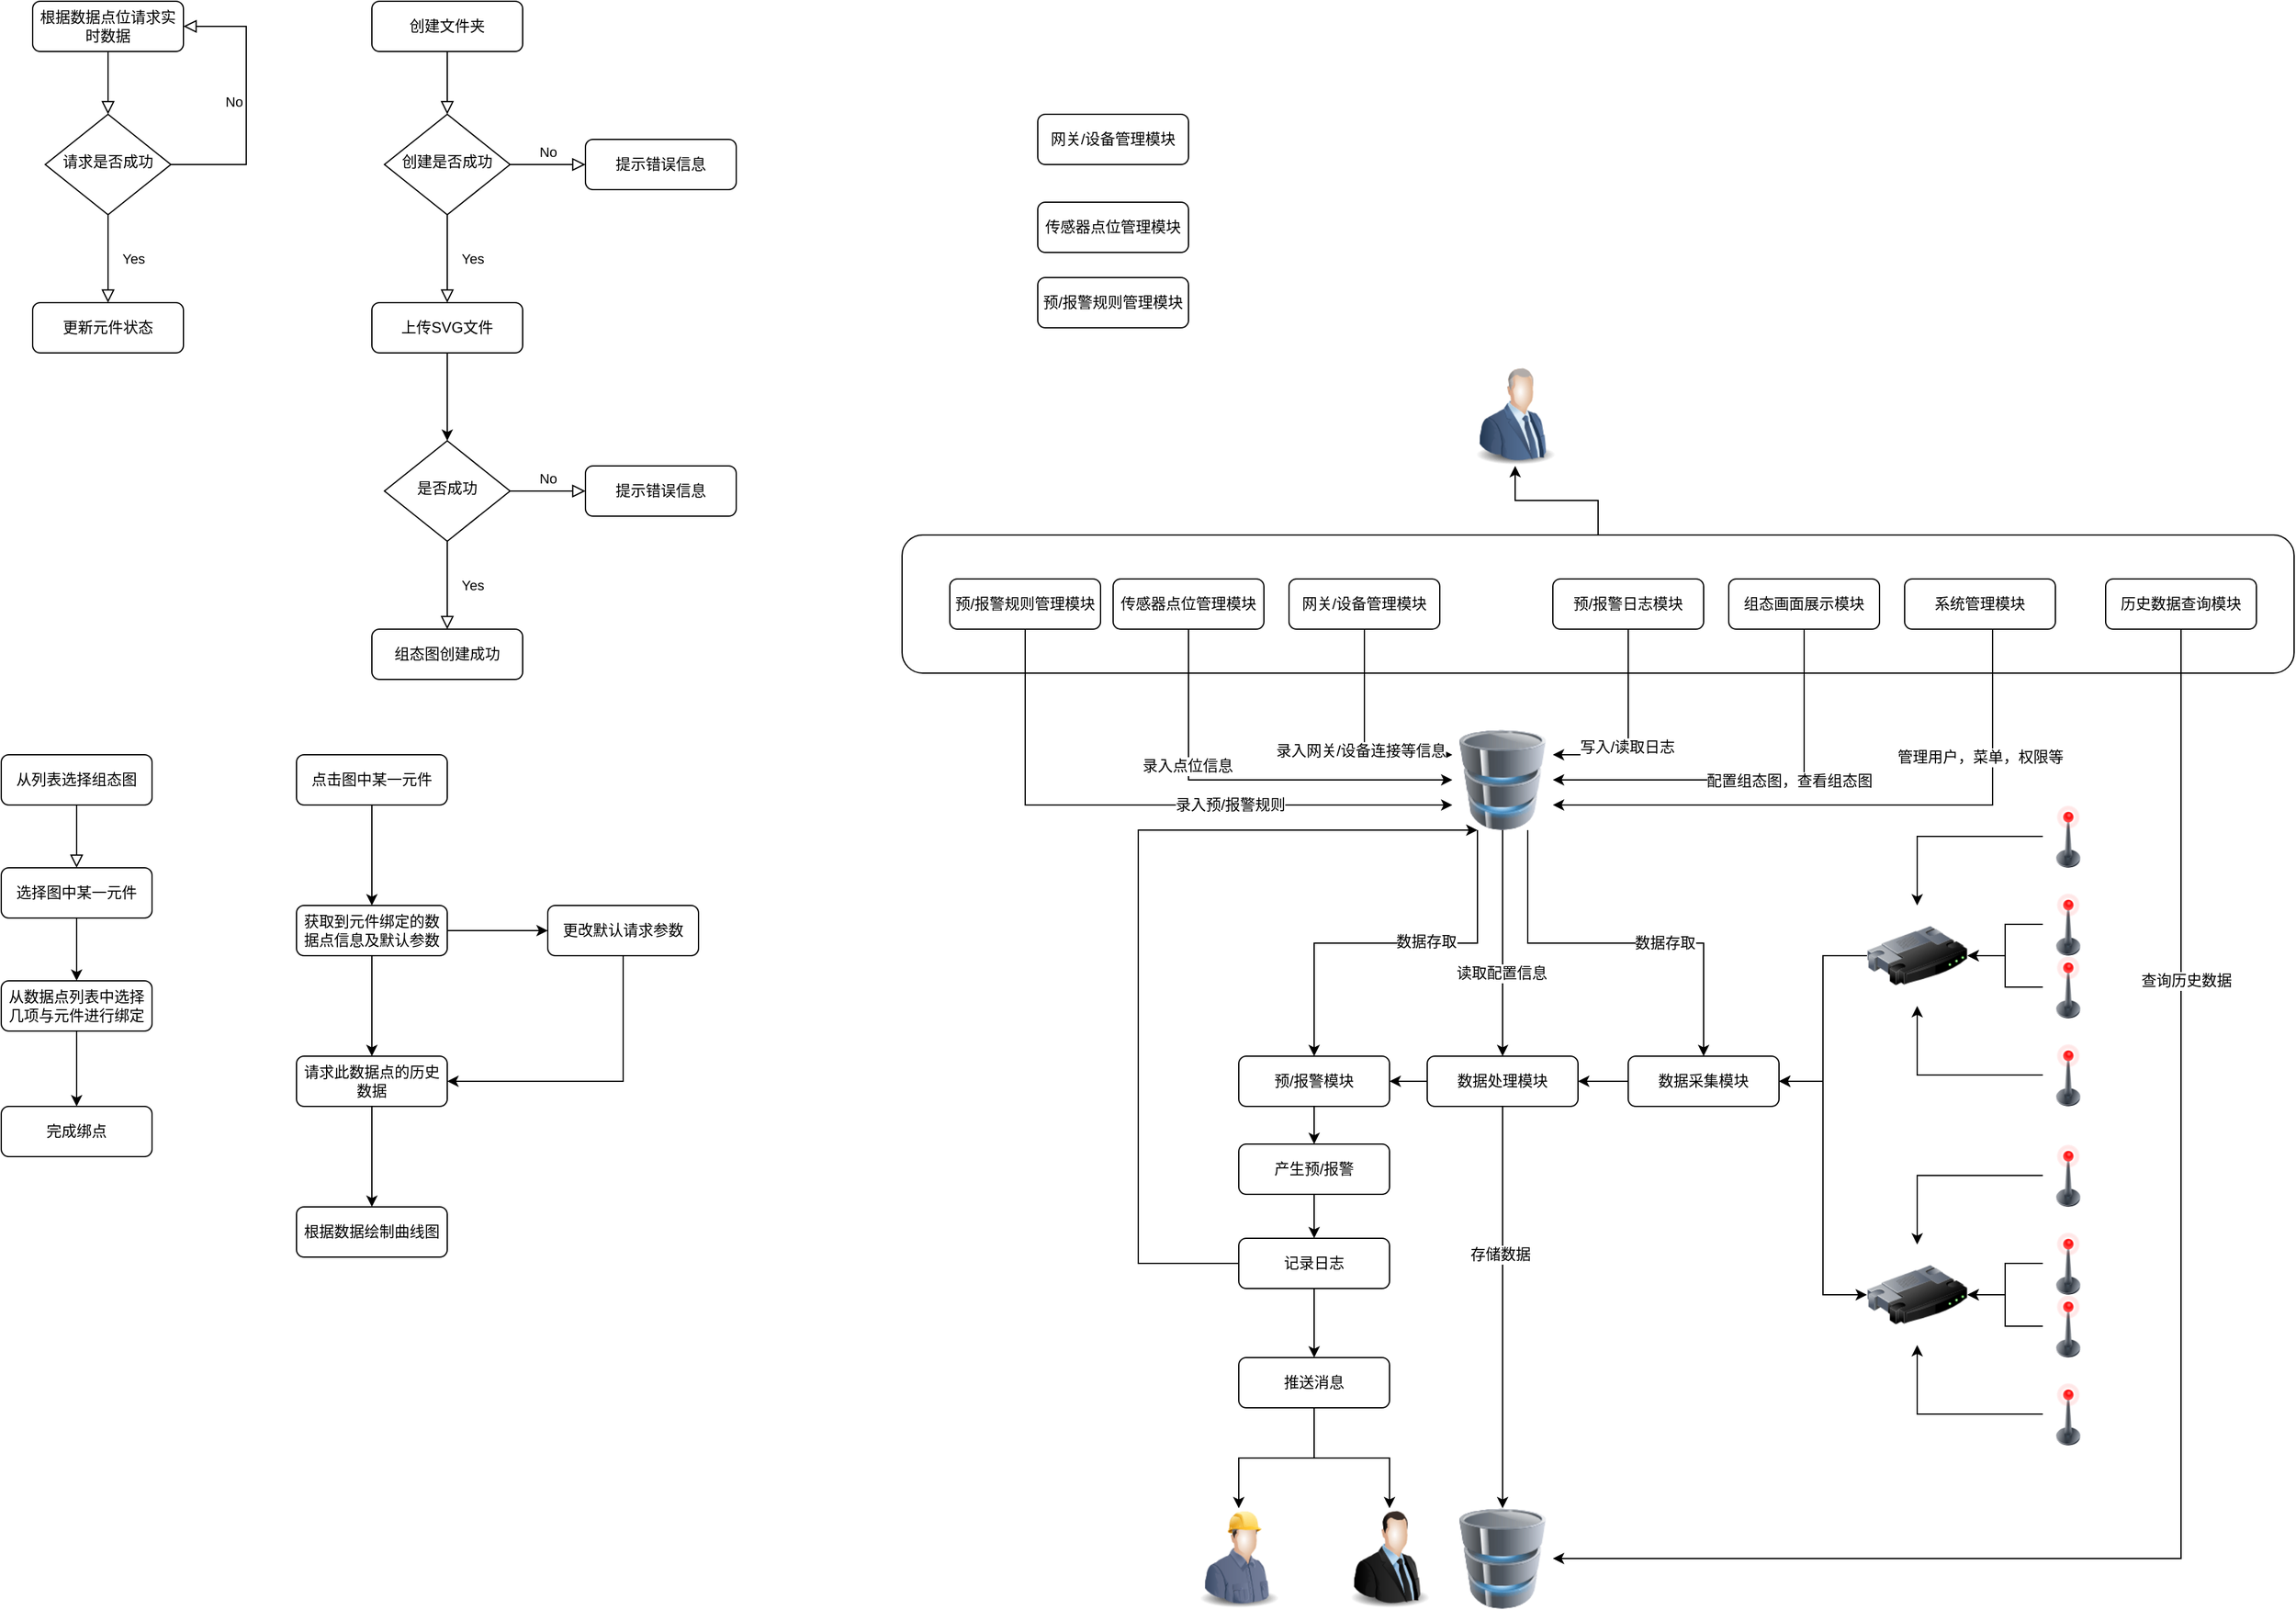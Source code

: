 <mxfile version="12.7.8" type="github">
  <diagram id="C5RBs43oDa-KdzZeNtuy" name="Page-1">
    <mxGraphModel dx="1066" dy="509" grid="1" gridSize="10" guides="1" tooltips="1" connect="1" arrows="1" fold="1" page="1" pageScale="1" pageWidth="1827" pageHeight="2169" math="0" shadow="0">
      <root>
        <mxCell id="WIyWlLk6GJQsqaUBKTNV-0" />
        <mxCell id="WIyWlLk6GJQsqaUBKTNV-1" parent="WIyWlLk6GJQsqaUBKTNV-0" />
        <mxCell id="04m9J_qf78tEOwaYgz3x-59" style="edgeStyle=orthogonalEdgeStyle;rounded=0;orthogonalLoop=1;jettySize=auto;html=1;exitX=0.5;exitY=0;exitDx=0;exitDy=0;entryX=0.5;entryY=1;entryDx=0;entryDy=0;" edge="1" parent="WIyWlLk6GJQsqaUBKTNV-1" source="04m9J_qf78tEOwaYgz3x-57" target="04m9J_qf78tEOwaYgz3x-58">
          <mxGeometry relative="1" as="geometry" />
        </mxCell>
        <mxCell id="04m9J_qf78tEOwaYgz3x-57" value="" style="rounded=1;whiteSpace=wrap;html=1;fontSize=12;glass=0;strokeWidth=1;shadow=0;" vertex="1" parent="WIyWlLk6GJQsqaUBKTNV-1">
          <mxGeometry x="852" y="505" width="1108" height="110" as="geometry" />
        </mxCell>
        <mxCell id="WIyWlLk6GJQsqaUBKTNV-2" value="" style="rounded=0;html=1;jettySize=auto;orthogonalLoop=1;fontSize=11;endArrow=block;endFill=0;endSize=8;strokeWidth=1;shadow=0;labelBackgroundColor=none;edgeStyle=orthogonalEdgeStyle;" parent="WIyWlLk6GJQsqaUBKTNV-1" source="WIyWlLk6GJQsqaUBKTNV-3" target="WIyWlLk6GJQsqaUBKTNV-6" edge="1">
          <mxGeometry relative="1" as="geometry" />
        </mxCell>
        <mxCell id="WIyWlLk6GJQsqaUBKTNV-3" value="根据数据点位请求实时数据" style="rounded=1;whiteSpace=wrap;html=1;fontSize=12;glass=0;strokeWidth=1;shadow=0;" parent="WIyWlLk6GJQsqaUBKTNV-1" vertex="1">
          <mxGeometry x="160" y="80" width="120" height="40" as="geometry" />
        </mxCell>
        <mxCell id="WIyWlLk6GJQsqaUBKTNV-4" value="Yes" style="rounded=0;html=1;jettySize=auto;orthogonalLoop=1;fontSize=11;endArrow=block;endFill=0;endSize=8;strokeWidth=1;shadow=0;labelBackgroundColor=none;edgeStyle=orthogonalEdgeStyle;entryX=0.5;entryY=0;entryDx=0;entryDy=0;" parent="WIyWlLk6GJQsqaUBKTNV-1" source="WIyWlLk6GJQsqaUBKTNV-6" target="WIyWlLk6GJQsqaUBKTNV-12" edge="1">
          <mxGeometry y="20" relative="1" as="geometry">
            <mxPoint as="offset" />
          </mxGeometry>
        </mxCell>
        <mxCell id="WIyWlLk6GJQsqaUBKTNV-5" value="No" style="edgeStyle=orthogonalEdgeStyle;rounded=0;html=1;jettySize=auto;orthogonalLoop=1;fontSize=11;endArrow=block;endFill=0;endSize=8;strokeWidth=1;shadow=0;labelBackgroundColor=none;entryX=1;entryY=0.5;entryDx=0;entryDy=0;exitX=1;exitY=0.5;exitDx=0;exitDy=0;" parent="WIyWlLk6GJQsqaUBKTNV-1" source="WIyWlLk6GJQsqaUBKTNV-6" target="WIyWlLk6GJQsqaUBKTNV-3" edge="1">
          <mxGeometry y="10" relative="1" as="geometry">
            <mxPoint as="offset" />
            <Array as="points">
              <mxPoint x="330" y="210" />
              <mxPoint x="330" y="100" />
            </Array>
          </mxGeometry>
        </mxCell>
        <mxCell id="WIyWlLk6GJQsqaUBKTNV-6" value="请求是否成功" style="rhombus;whiteSpace=wrap;html=1;shadow=0;fontFamily=Helvetica;fontSize=12;align=center;strokeWidth=1;spacing=6;spacingTop=-4;" parent="WIyWlLk6GJQsqaUBKTNV-1" vertex="1">
          <mxGeometry x="170" y="170" width="100" height="80" as="geometry" />
        </mxCell>
        <mxCell id="WIyWlLk6GJQsqaUBKTNV-12" value="更新元件状态" style="rounded=1;whiteSpace=wrap;html=1;fontSize=12;glass=0;strokeWidth=1;shadow=0;" parent="WIyWlLk6GJQsqaUBKTNV-1" vertex="1">
          <mxGeometry x="160" y="320" width="120" height="40" as="geometry" />
        </mxCell>
        <mxCell id="wdigM2pX4t3X0W38fQIm-0" value="" style="rounded=0;html=1;jettySize=auto;orthogonalLoop=1;fontSize=11;endArrow=block;endFill=0;endSize=8;strokeWidth=1;shadow=0;labelBackgroundColor=none;edgeStyle=orthogonalEdgeStyle;" parent="WIyWlLk6GJQsqaUBKTNV-1" source="wdigM2pX4t3X0W38fQIm-1" target="wdigM2pX4t3X0W38fQIm-4" edge="1">
          <mxGeometry relative="1" as="geometry" />
        </mxCell>
        <mxCell id="wdigM2pX4t3X0W38fQIm-1" value="创建文件夹" style="rounded=1;whiteSpace=wrap;html=1;fontSize=12;glass=0;strokeWidth=1;shadow=0;" parent="WIyWlLk6GJQsqaUBKTNV-1" vertex="1">
          <mxGeometry x="430" y="80" width="120" height="40" as="geometry" />
        </mxCell>
        <mxCell id="wdigM2pX4t3X0W38fQIm-2" value="Yes" style="rounded=0;html=1;jettySize=auto;orthogonalLoop=1;fontSize=11;endArrow=block;endFill=0;endSize=8;strokeWidth=1;shadow=0;labelBackgroundColor=none;edgeStyle=orthogonalEdgeStyle;entryX=0.5;entryY=0;entryDx=0;entryDy=0;" parent="WIyWlLk6GJQsqaUBKTNV-1" source="wdigM2pX4t3X0W38fQIm-4" target="wdigM2pX4t3X0W38fQIm-5" edge="1">
          <mxGeometry y="20" relative="1" as="geometry">
            <mxPoint as="offset" />
          </mxGeometry>
        </mxCell>
        <mxCell id="wdigM2pX4t3X0W38fQIm-3" value="No" style="edgeStyle=orthogonalEdgeStyle;rounded=0;html=1;jettySize=auto;orthogonalLoop=1;fontSize=11;endArrow=block;endFill=0;endSize=8;strokeWidth=1;shadow=0;labelBackgroundColor=none;exitX=1;exitY=0.5;exitDx=0;exitDy=0;entryX=0;entryY=0.5;entryDx=0;entryDy=0;" parent="WIyWlLk6GJQsqaUBKTNV-1" source="wdigM2pX4t3X0W38fQIm-4" target="wdigM2pX4t3X0W38fQIm-6" edge="1">
          <mxGeometry y="10" relative="1" as="geometry">
            <mxPoint as="offset" />
            <Array as="points" />
            <mxPoint x="640" y="210" as="targetPoint" />
          </mxGeometry>
        </mxCell>
        <mxCell id="wdigM2pX4t3X0W38fQIm-4" value="创建是否成功" style="rhombus;whiteSpace=wrap;html=1;shadow=0;fontFamily=Helvetica;fontSize=12;align=center;strokeWidth=1;spacing=6;spacingTop=-4;" parent="WIyWlLk6GJQsqaUBKTNV-1" vertex="1">
          <mxGeometry x="440" y="170" width="100" height="80" as="geometry" />
        </mxCell>
        <mxCell id="wdigM2pX4t3X0W38fQIm-15" style="edgeStyle=orthogonalEdgeStyle;rounded=0;orthogonalLoop=1;jettySize=auto;html=1;exitX=0.5;exitY=1;exitDx=0;exitDy=0;entryX=0.5;entryY=0;entryDx=0;entryDy=0;" parent="WIyWlLk6GJQsqaUBKTNV-1" source="wdigM2pX4t3X0W38fQIm-5" target="wdigM2pX4t3X0W38fQIm-12" edge="1">
          <mxGeometry relative="1" as="geometry" />
        </mxCell>
        <mxCell id="wdigM2pX4t3X0W38fQIm-5" value="上传SVG文件" style="rounded=1;whiteSpace=wrap;html=1;fontSize=12;glass=0;strokeWidth=1;shadow=0;" parent="WIyWlLk6GJQsqaUBKTNV-1" vertex="1">
          <mxGeometry x="430" y="320" width="120" height="40" as="geometry" />
        </mxCell>
        <mxCell id="wdigM2pX4t3X0W38fQIm-6" value="提示错误信息" style="rounded=1;whiteSpace=wrap;html=1;fontSize=12;glass=0;strokeWidth=1;shadow=0;" parent="WIyWlLk6GJQsqaUBKTNV-1" vertex="1">
          <mxGeometry x="600" y="190" width="120" height="40" as="geometry" />
        </mxCell>
        <mxCell id="wdigM2pX4t3X0W38fQIm-10" value="Yes" style="rounded=0;html=1;jettySize=auto;orthogonalLoop=1;fontSize=11;endArrow=block;endFill=0;endSize=8;strokeWidth=1;shadow=0;labelBackgroundColor=none;edgeStyle=orthogonalEdgeStyle;entryX=0.5;entryY=0;entryDx=0;entryDy=0;" parent="WIyWlLk6GJQsqaUBKTNV-1" source="wdigM2pX4t3X0W38fQIm-12" target="wdigM2pX4t3X0W38fQIm-13" edge="1">
          <mxGeometry y="20" relative="1" as="geometry">
            <mxPoint as="offset" />
          </mxGeometry>
        </mxCell>
        <mxCell id="wdigM2pX4t3X0W38fQIm-11" value="No" style="edgeStyle=orthogonalEdgeStyle;rounded=0;html=1;jettySize=auto;orthogonalLoop=1;fontSize=11;endArrow=block;endFill=0;endSize=8;strokeWidth=1;shadow=0;labelBackgroundColor=none;exitX=1;exitY=0.5;exitDx=0;exitDy=0;entryX=0;entryY=0.5;entryDx=0;entryDy=0;" parent="WIyWlLk6GJQsqaUBKTNV-1" source="wdigM2pX4t3X0W38fQIm-12" target="wdigM2pX4t3X0W38fQIm-14" edge="1">
          <mxGeometry y="10" relative="1" as="geometry">
            <mxPoint as="offset" />
            <Array as="points" />
            <mxPoint x="640" y="470" as="targetPoint" />
          </mxGeometry>
        </mxCell>
        <mxCell id="wdigM2pX4t3X0W38fQIm-12" value="是否成功" style="rhombus;whiteSpace=wrap;html=1;shadow=0;fontFamily=Helvetica;fontSize=12;align=center;strokeWidth=1;spacing=6;spacingTop=-4;" parent="WIyWlLk6GJQsqaUBKTNV-1" vertex="1">
          <mxGeometry x="440" y="430" width="100" height="80" as="geometry" />
        </mxCell>
        <mxCell id="wdigM2pX4t3X0W38fQIm-13" value="组态图创建成功" style="rounded=1;whiteSpace=wrap;html=1;fontSize=12;glass=0;strokeWidth=1;shadow=0;" parent="WIyWlLk6GJQsqaUBKTNV-1" vertex="1">
          <mxGeometry x="430" y="580" width="120" height="40" as="geometry" />
        </mxCell>
        <mxCell id="wdigM2pX4t3X0W38fQIm-14" value="提示错误信息" style="rounded=1;whiteSpace=wrap;html=1;fontSize=12;glass=0;strokeWidth=1;shadow=0;" parent="WIyWlLk6GJQsqaUBKTNV-1" vertex="1">
          <mxGeometry x="600" y="450" width="120" height="40" as="geometry" />
        </mxCell>
        <mxCell id="wdigM2pX4t3X0W38fQIm-16" value="" style="rounded=0;html=1;jettySize=auto;orthogonalLoop=1;fontSize=11;endArrow=block;endFill=0;endSize=8;strokeWidth=1;shadow=0;labelBackgroundColor=none;edgeStyle=orthogonalEdgeStyle;entryX=0.5;entryY=0;entryDx=0;entryDy=0;" parent="WIyWlLk6GJQsqaUBKTNV-1" source="wdigM2pX4t3X0W38fQIm-17" target="wdigM2pX4t3X0W38fQIm-22" edge="1">
          <mxGeometry relative="1" as="geometry">
            <mxPoint x="195" y="770" as="targetPoint" />
          </mxGeometry>
        </mxCell>
        <mxCell id="wdigM2pX4t3X0W38fQIm-17" value="从列表选择组态图" style="rounded=1;whiteSpace=wrap;html=1;fontSize=12;glass=0;strokeWidth=1;shadow=0;" parent="WIyWlLk6GJQsqaUBKTNV-1" vertex="1">
          <mxGeometry x="135" y="680" width="120" height="40" as="geometry" />
        </mxCell>
        <mxCell id="wdigM2pX4t3X0W38fQIm-21" style="edgeStyle=orthogonalEdgeStyle;rounded=0;orthogonalLoop=1;jettySize=auto;html=1;exitX=0.5;exitY=1;exitDx=0;exitDy=0;entryX=0.5;entryY=0;entryDx=0;entryDy=0;" parent="WIyWlLk6GJQsqaUBKTNV-1" source="wdigM2pX4t3X0W38fQIm-22" target="wdigM2pX4t3X0W38fQIm-28" edge="1">
          <mxGeometry relative="1" as="geometry" />
        </mxCell>
        <mxCell id="wdigM2pX4t3X0W38fQIm-22" value="选择图中某一元件" style="rounded=1;whiteSpace=wrap;html=1;fontSize=12;glass=0;strokeWidth=1;shadow=0;" parent="WIyWlLk6GJQsqaUBKTNV-1" vertex="1">
          <mxGeometry x="135" y="770" width="120" height="40" as="geometry" />
        </mxCell>
        <mxCell id="wdigM2pX4t3X0W38fQIm-27" value="完成绑点" style="rounded=1;whiteSpace=wrap;html=1;fontSize=12;glass=0;strokeWidth=1;shadow=0;" parent="WIyWlLk6GJQsqaUBKTNV-1" vertex="1">
          <mxGeometry x="135" y="960" width="120" height="40" as="geometry" />
        </mxCell>
        <mxCell id="wdigM2pX4t3X0W38fQIm-29" style="edgeStyle=orthogonalEdgeStyle;rounded=0;orthogonalLoop=1;jettySize=auto;html=1;entryX=0.5;entryY=0;entryDx=0;entryDy=0;" parent="WIyWlLk6GJQsqaUBKTNV-1" source="wdigM2pX4t3X0W38fQIm-28" target="wdigM2pX4t3X0W38fQIm-27" edge="1">
          <mxGeometry relative="1" as="geometry" />
        </mxCell>
        <mxCell id="wdigM2pX4t3X0W38fQIm-28" value="从数据点列表中选择几项与元件进行绑定" style="rounded=1;whiteSpace=wrap;html=1;fontSize=12;glass=0;strokeWidth=1;shadow=0;" parent="WIyWlLk6GJQsqaUBKTNV-1" vertex="1">
          <mxGeometry x="135" y="860" width="120" height="40" as="geometry" />
        </mxCell>
        <mxCell id="wdigM2pX4t3X0W38fQIm-32" value="" style="edgeStyle=orthogonalEdgeStyle;rounded=0;orthogonalLoop=1;jettySize=auto;html=1;" parent="WIyWlLk6GJQsqaUBKTNV-1" source="wdigM2pX4t3X0W38fQIm-30" target="wdigM2pX4t3X0W38fQIm-31" edge="1">
          <mxGeometry relative="1" as="geometry" />
        </mxCell>
        <mxCell id="wdigM2pX4t3X0W38fQIm-30" value="点击图中某一元件" style="rounded=1;whiteSpace=wrap;html=1;fontSize=12;glass=0;strokeWidth=1;shadow=0;" parent="WIyWlLk6GJQsqaUBKTNV-1" vertex="1">
          <mxGeometry x="370" y="680" width="120" height="40" as="geometry" />
        </mxCell>
        <mxCell id="wdigM2pX4t3X0W38fQIm-34" value="" style="edgeStyle=orthogonalEdgeStyle;rounded=0;orthogonalLoop=1;jettySize=auto;html=1;" parent="WIyWlLk6GJQsqaUBKTNV-1" source="wdigM2pX4t3X0W38fQIm-31" target="wdigM2pX4t3X0W38fQIm-33" edge="1">
          <mxGeometry relative="1" as="geometry" />
        </mxCell>
        <mxCell id="wdigM2pX4t3X0W38fQIm-38" value="" style="edgeStyle=orthogonalEdgeStyle;rounded=0;orthogonalLoop=1;jettySize=auto;html=1;" parent="WIyWlLk6GJQsqaUBKTNV-1" source="wdigM2pX4t3X0W38fQIm-31" target="wdigM2pX4t3X0W38fQIm-37" edge="1">
          <mxGeometry relative="1" as="geometry" />
        </mxCell>
        <mxCell id="wdigM2pX4t3X0W38fQIm-31" value="获取到元件绑定的数据点信息及默认参数" style="rounded=1;whiteSpace=wrap;html=1;fontSize=12;glass=0;strokeWidth=1;shadow=0;" parent="WIyWlLk6GJQsqaUBKTNV-1" vertex="1">
          <mxGeometry x="370" y="800" width="120" height="40" as="geometry" />
        </mxCell>
        <mxCell id="wdigM2pX4t3X0W38fQIm-39" style="edgeStyle=orthogonalEdgeStyle;rounded=0;orthogonalLoop=1;jettySize=auto;html=1;exitX=0.5;exitY=1;exitDx=0;exitDy=0;entryX=1;entryY=0.5;entryDx=0;entryDy=0;" parent="WIyWlLk6GJQsqaUBKTNV-1" source="wdigM2pX4t3X0W38fQIm-37" target="wdigM2pX4t3X0W38fQIm-33" edge="1">
          <mxGeometry relative="1" as="geometry" />
        </mxCell>
        <mxCell id="wdigM2pX4t3X0W38fQIm-37" value="更改默认请求参数" style="rounded=1;whiteSpace=wrap;html=1;fontSize=12;glass=0;strokeWidth=1;shadow=0;" parent="WIyWlLk6GJQsqaUBKTNV-1" vertex="1">
          <mxGeometry x="570" y="800" width="120" height="40" as="geometry" />
        </mxCell>
        <mxCell id="wdigM2pX4t3X0W38fQIm-36" value="" style="edgeStyle=orthogonalEdgeStyle;rounded=0;orthogonalLoop=1;jettySize=auto;html=1;" parent="WIyWlLk6GJQsqaUBKTNV-1" source="wdigM2pX4t3X0W38fQIm-33" target="wdigM2pX4t3X0W38fQIm-35" edge="1">
          <mxGeometry relative="1" as="geometry" />
        </mxCell>
        <mxCell id="wdigM2pX4t3X0W38fQIm-33" value="请求此数据点的历史数据" style="rounded=1;whiteSpace=wrap;html=1;fontSize=12;glass=0;strokeWidth=1;shadow=0;" parent="WIyWlLk6GJQsqaUBKTNV-1" vertex="1">
          <mxGeometry x="370" y="920" width="120" height="40" as="geometry" />
        </mxCell>
        <mxCell id="wdigM2pX4t3X0W38fQIm-35" value="根据数据绘制曲线图" style="rounded=1;whiteSpace=wrap;html=1;fontSize=12;glass=0;strokeWidth=1;shadow=0;" parent="WIyWlLk6GJQsqaUBKTNV-1" vertex="1">
          <mxGeometry x="370" y="1040" width="120" height="40" as="geometry" />
        </mxCell>
        <mxCell id="04m9J_qf78tEOwaYgz3x-0" value="网关/设备管理模块" style="rounded=1;whiteSpace=wrap;html=1;fontSize=12;glass=0;strokeWidth=1;shadow=0;" vertex="1" parent="WIyWlLk6GJQsqaUBKTNV-1">
          <mxGeometry x="960" y="170" width="120" height="40" as="geometry" />
        </mxCell>
        <mxCell id="04m9J_qf78tEOwaYgz3x-1" value="传感器点位管理模块" style="rounded=1;whiteSpace=wrap;html=1;fontSize=12;glass=0;strokeWidth=1;shadow=0;" vertex="1" parent="WIyWlLk6GJQsqaUBKTNV-1">
          <mxGeometry x="960" y="240" width="120" height="40" as="geometry" />
        </mxCell>
        <mxCell id="04m9J_qf78tEOwaYgz3x-2" value="预/报警规则管理模块" style="rounded=1;whiteSpace=wrap;html=1;fontSize=12;glass=0;strokeWidth=1;shadow=0;" vertex="1" parent="WIyWlLk6GJQsqaUBKTNV-1">
          <mxGeometry x="960" y="300" width="120" height="40" as="geometry" />
        </mxCell>
        <mxCell id="04m9J_qf78tEOwaYgz3x-44" style="edgeStyle=orthogonalEdgeStyle;rounded=0;orthogonalLoop=1;jettySize=auto;html=1;entryX=1;entryY=0.25;entryDx=0;entryDy=0;exitX=0.5;exitY=1;exitDx=0;exitDy=0;" edge="1" parent="WIyWlLk6GJQsqaUBKTNV-1" source="04m9J_qf78tEOwaYgz3x-3" target="04m9J_qf78tEOwaYgz3x-33">
          <mxGeometry relative="1" as="geometry">
            <Array as="points">
              <mxPoint x="1430" y="680" />
            </Array>
          </mxGeometry>
        </mxCell>
        <mxCell id="04m9J_qf78tEOwaYgz3x-45" value="写入/读取日志" style="text;html=1;align=center;verticalAlign=middle;resizable=0;points=[];labelBackgroundColor=#ffffff;" vertex="1" connectable="0" parent="04m9J_qf78tEOwaYgz3x-44">
          <mxGeometry x="0.17" y="-1" relative="1" as="geometry">
            <mxPoint as="offset" />
          </mxGeometry>
        </mxCell>
        <mxCell id="04m9J_qf78tEOwaYgz3x-3" value="预/报警日志模块" style="rounded=1;whiteSpace=wrap;html=1;fontSize=12;glass=0;strokeWidth=1;shadow=0;" vertex="1" parent="WIyWlLk6GJQsqaUBKTNV-1">
          <mxGeometry x="1370" y="540" width="120" height="40" as="geometry" />
        </mxCell>
        <mxCell id="04m9J_qf78tEOwaYgz3x-46" style="edgeStyle=orthogonalEdgeStyle;rounded=0;orthogonalLoop=1;jettySize=auto;html=1;entryX=1;entryY=0.5;entryDx=0;entryDy=0;exitX=0.5;exitY=1;exitDx=0;exitDy=0;" edge="1" parent="WIyWlLk6GJQsqaUBKTNV-1" source="04m9J_qf78tEOwaYgz3x-4" target="04m9J_qf78tEOwaYgz3x-33">
          <mxGeometry relative="1" as="geometry">
            <Array as="points">
              <mxPoint x="1570" y="700" />
            </Array>
          </mxGeometry>
        </mxCell>
        <mxCell id="04m9J_qf78tEOwaYgz3x-47" value="配置组态图，查看组态图" style="text;html=1;align=center;verticalAlign=middle;resizable=0;points=[];labelBackgroundColor=#ffffff;" vertex="1" connectable="0" parent="04m9J_qf78tEOwaYgz3x-46">
          <mxGeometry x="-0.171" y="1" relative="1" as="geometry">
            <mxPoint as="offset" />
          </mxGeometry>
        </mxCell>
        <mxCell id="04m9J_qf78tEOwaYgz3x-4" value="组态画面展示模块" style="rounded=1;whiteSpace=wrap;html=1;fontSize=12;glass=0;strokeWidth=1;shadow=0;" vertex="1" parent="WIyWlLk6GJQsqaUBKTNV-1">
          <mxGeometry x="1510" y="540" width="120" height="40" as="geometry" />
        </mxCell>
        <mxCell id="04m9J_qf78tEOwaYgz3x-48" style="edgeStyle=orthogonalEdgeStyle;rounded=0;orthogonalLoop=1;jettySize=auto;html=1;exitX=0;exitY=0.5;exitDx=0;exitDy=0;entryX=1;entryY=0.75;entryDx=0;entryDy=0;" edge="1" parent="WIyWlLk6GJQsqaUBKTNV-1" source="04m9J_qf78tEOwaYgz3x-5" target="04m9J_qf78tEOwaYgz3x-33">
          <mxGeometry relative="1" as="geometry">
            <Array as="points">
              <mxPoint x="1720" y="560" />
              <mxPoint x="1720" y="720" />
            </Array>
          </mxGeometry>
        </mxCell>
        <mxCell id="04m9J_qf78tEOwaYgz3x-49" value="管理用户，菜单，权限等" style="text;html=1;align=center;verticalAlign=middle;resizable=0;points=[];labelBackgroundColor=#ffffff;" vertex="1" connectable="0" parent="04m9J_qf78tEOwaYgz3x-48">
          <mxGeometry x="-0.32" y="-5" relative="1" as="geometry">
            <mxPoint x="-5" y="-5" as="offset" />
          </mxGeometry>
        </mxCell>
        <mxCell id="04m9J_qf78tEOwaYgz3x-5" value="系统管理模块" style="rounded=1;whiteSpace=wrap;html=1;fontSize=12;glass=0;strokeWidth=1;shadow=0;" vertex="1" parent="WIyWlLk6GJQsqaUBKTNV-1">
          <mxGeometry x="1650" y="540" width="120" height="40" as="geometry" />
        </mxCell>
        <mxCell id="04m9J_qf78tEOwaYgz3x-50" style="edgeStyle=orthogonalEdgeStyle;rounded=0;orthogonalLoop=1;jettySize=auto;html=1;exitX=0;exitY=0.5;exitDx=0;exitDy=0;entryX=1;entryY=0.5;entryDx=0;entryDy=0;" edge="1" parent="WIyWlLk6GJQsqaUBKTNV-1" source="04m9J_qf78tEOwaYgz3x-6" target="04m9J_qf78tEOwaYgz3x-18">
          <mxGeometry relative="1" as="geometry" />
        </mxCell>
        <mxCell id="04m9J_qf78tEOwaYgz3x-6" value="" style="image;html=1;labelBackgroundColor=#ffffff;image=img/lib/clip_art/networking/Router_128x128.png" vertex="1" parent="WIyWlLk6GJQsqaUBKTNV-1">
          <mxGeometry x="1620" y="800" width="80" height="80" as="geometry" />
        </mxCell>
        <mxCell id="04m9J_qf78tEOwaYgz3x-12" style="edgeStyle=orthogonalEdgeStyle;rounded=0;orthogonalLoop=1;jettySize=auto;html=1;exitX=0;exitY=0.5;exitDx=0;exitDy=0;entryX=0.5;entryY=0;entryDx=0;entryDy=0;" edge="1" parent="WIyWlLk6GJQsqaUBKTNV-1" source="04m9J_qf78tEOwaYgz3x-7" target="04m9J_qf78tEOwaYgz3x-6">
          <mxGeometry relative="1" as="geometry" />
        </mxCell>
        <mxCell id="04m9J_qf78tEOwaYgz3x-7" value="" style="image;html=1;labelBackgroundColor=#ffffff;image=img/lib/clip_art/telecommunication/Signal_tower_off_128x128.png" vertex="1" parent="WIyWlLk6GJQsqaUBKTNV-1">
          <mxGeometry x="1760" y="720" width="40" height="50" as="geometry" />
        </mxCell>
        <mxCell id="04m9J_qf78tEOwaYgz3x-13" style="edgeStyle=orthogonalEdgeStyle;rounded=0;orthogonalLoop=1;jettySize=auto;html=1;exitX=0;exitY=0.5;exitDx=0;exitDy=0;entryX=1;entryY=0.5;entryDx=0;entryDy=0;" edge="1" parent="WIyWlLk6GJQsqaUBKTNV-1" source="04m9J_qf78tEOwaYgz3x-8" target="04m9J_qf78tEOwaYgz3x-6">
          <mxGeometry relative="1" as="geometry" />
        </mxCell>
        <mxCell id="04m9J_qf78tEOwaYgz3x-8" value="" style="image;html=1;labelBackgroundColor=#ffffff;image=img/lib/clip_art/telecommunication/Signal_tower_off_128x128.png" vertex="1" parent="WIyWlLk6GJQsqaUBKTNV-1">
          <mxGeometry x="1760" y="790" width="40" height="50" as="geometry" />
        </mxCell>
        <mxCell id="04m9J_qf78tEOwaYgz3x-14" style="edgeStyle=orthogonalEdgeStyle;rounded=0;orthogonalLoop=1;jettySize=auto;html=1;exitX=0;exitY=0.5;exitDx=0;exitDy=0;" edge="1" parent="WIyWlLk6GJQsqaUBKTNV-1" source="04m9J_qf78tEOwaYgz3x-9" target="04m9J_qf78tEOwaYgz3x-6">
          <mxGeometry relative="1" as="geometry" />
        </mxCell>
        <mxCell id="04m9J_qf78tEOwaYgz3x-9" value="" style="image;html=1;labelBackgroundColor=#ffffff;image=img/lib/clip_art/telecommunication/Signal_tower_off_128x128.png" vertex="1" parent="WIyWlLk6GJQsqaUBKTNV-1">
          <mxGeometry x="1760" y="840" width="40" height="50" as="geometry" />
        </mxCell>
        <mxCell id="04m9J_qf78tEOwaYgz3x-15" style="edgeStyle=orthogonalEdgeStyle;rounded=0;orthogonalLoop=1;jettySize=auto;html=1;exitX=0;exitY=0.5;exitDx=0;exitDy=0;entryX=0.5;entryY=1;entryDx=0;entryDy=0;" edge="1" parent="WIyWlLk6GJQsqaUBKTNV-1" source="04m9J_qf78tEOwaYgz3x-10" target="04m9J_qf78tEOwaYgz3x-6">
          <mxGeometry relative="1" as="geometry" />
        </mxCell>
        <mxCell id="04m9J_qf78tEOwaYgz3x-10" value="" style="image;html=1;labelBackgroundColor=#ffffff;image=img/lib/clip_art/telecommunication/Signal_tower_off_128x128.png" vertex="1" parent="WIyWlLk6GJQsqaUBKTNV-1">
          <mxGeometry x="1760" y="910" width="40" height="50" as="geometry" />
        </mxCell>
        <mxCell id="04m9J_qf78tEOwaYgz3x-51" style="edgeStyle=orthogonalEdgeStyle;rounded=0;orthogonalLoop=1;jettySize=auto;html=1;exitX=0;exitY=0.5;exitDx=0;exitDy=0;entryX=1;entryY=0.5;entryDx=0;entryDy=0;" edge="1" parent="WIyWlLk6GJQsqaUBKTNV-1" source="04m9J_qf78tEOwaYgz3x-18" target="04m9J_qf78tEOwaYgz3x-19">
          <mxGeometry relative="1" as="geometry" />
        </mxCell>
        <mxCell id="04m9J_qf78tEOwaYgz3x-18" value="数据采集模块" style="rounded=1;whiteSpace=wrap;html=1;fontSize=12;glass=0;strokeWidth=1;shadow=0;" vertex="1" parent="WIyWlLk6GJQsqaUBKTNV-1">
          <mxGeometry x="1430" y="920" width="120" height="40" as="geometry" />
        </mxCell>
        <mxCell id="04m9J_qf78tEOwaYgz3x-52" style="edgeStyle=orthogonalEdgeStyle;rounded=0;orthogonalLoop=1;jettySize=auto;html=1;exitX=0;exitY=0.5;exitDx=0;exitDy=0;" edge="1" parent="WIyWlLk6GJQsqaUBKTNV-1" source="04m9J_qf78tEOwaYgz3x-19" target="04m9J_qf78tEOwaYgz3x-20">
          <mxGeometry relative="1" as="geometry" />
        </mxCell>
        <mxCell id="04m9J_qf78tEOwaYgz3x-54" style="edgeStyle=orthogonalEdgeStyle;rounded=0;orthogonalLoop=1;jettySize=auto;html=1;exitX=0.5;exitY=1;exitDx=0;exitDy=0;entryX=0.5;entryY=0;entryDx=0;entryDy=0;" edge="1" parent="WIyWlLk6GJQsqaUBKTNV-1" source="04m9J_qf78tEOwaYgz3x-20" target="04m9J_qf78tEOwaYgz3x-21">
          <mxGeometry relative="1" as="geometry" />
        </mxCell>
        <mxCell id="04m9J_qf78tEOwaYgz3x-80" style="edgeStyle=orthogonalEdgeStyle;rounded=0;orthogonalLoop=1;jettySize=auto;html=1;exitX=0.5;exitY=1;exitDx=0;exitDy=0;entryX=0.5;entryY=0;entryDx=0;entryDy=0;startArrow=none;startFill=0;" edge="1" parent="WIyWlLk6GJQsqaUBKTNV-1" source="04m9J_qf78tEOwaYgz3x-19" target="04m9J_qf78tEOwaYgz3x-77">
          <mxGeometry relative="1" as="geometry" />
        </mxCell>
        <mxCell id="04m9J_qf78tEOwaYgz3x-81" value="存储数据" style="text;html=1;align=center;verticalAlign=middle;resizable=0;points=[];labelBackgroundColor=#ffffff;" vertex="1" connectable="0" parent="04m9J_qf78tEOwaYgz3x-80">
          <mxGeometry x="-0.262" y="-2" relative="1" as="geometry">
            <mxPoint as="offset" />
          </mxGeometry>
        </mxCell>
        <mxCell id="04m9J_qf78tEOwaYgz3x-19" value="数据处理模块" style="rounded=1;whiteSpace=wrap;html=1;fontSize=12;glass=0;strokeWidth=1;shadow=0;" vertex="1" parent="WIyWlLk6GJQsqaUBKTNV-1">
          <mxGeometry x="1270" y="920" width="120" height="40" as="geometry" />
        </mxCell>
        <mxCell id="04m9J_qf78tEOwaYgz3x-20" value="预/报警模块" style="rounded=1;whiteSpace=wrap;html=1;fontSize=12;glass=0;strokeWidth=1;shadow=0;" vertex="1" parent="WIyWlLk6GJQsqaUBKTNV-1">
          <mxGeometry x="1120" y="920" width="120" height="40" as="geometry" />
        </mxCell>
        <mxCell id="04m9J_qf78tEOwaYgz3x-23" value="" style="edgeStyle=orthogonalEdgeStyle;rounded=0;orthogonalLoop=1;jettySize=auto;html=1;" edge="1" parent="WIyWlLk6GJQsqaUBKTNV-1" source="04m9J_qf78tEOwaYgz3x-21" target="04m9J_qf78tEOwaYgz3x-22">
          <mxGeometry relative="1" as="geometry" />
        </mxCell>
        <mxCell id="04m9J_qf78tEOwaYgz3x-21" value="产生预/报警" style="rounded=1;whiteSpace=wrap;html=1;fontSize=12;glass=0;strokeWidth=1;shadow=0;" vertex="1" parent="WIyWlLk6GJQsqaUBKTNV-1">
          <mxGeometry x="1120" y="990" width="120" height="40" as="geometry" />
        </mxCell>
        <mxCell id="04m9J_qf78tEOwaYgz3x-25" value="" style="edgeStyle=orthogonalEdgeStyle;rounded=0;orthogonalLoop=1;jettySize=auto;html=1;" edge="1" parent="WIyWlLk6GJQsqaUBKTNV-1" source="04m9J_qf78tEOwaYgz3x-22" target="04m9J_qf78tEOwaYgz3x-24">
          <mxGeometry relative="1" as="geometry" />
        </mxCell>
        <mxCell id="04m9J_qf78tEOwaYgz3x-60" style="edgeStyle=orthogonalEdgeStyle;rounded=0;orthogonalLoop=1;jettySize=auto;html=1;exitX=0;exitY=0.5;exitDx=0;exitDy=0;entryX=0.25;entryY=1;entryDx=0;entryDy=0;" edge="1" parent="WIyWlLk6GJQsqaUBKTNV-1" source="04m9J_qf78tEOwaYgz3x-22" target="04m9J_qf78tEOwaYgz3x-33">
          <mxGeometry relative="1" as="geometry">
            <Array as="points">
              <mxPoint x="1040" y="1085" />
              <mxPoint x="1040" y="740" />
            </Array>
          </mxGeometry>
        </mxCell>
        <mxCell id="04m9J_qf78tEOwaYgz3x-22" value="记录日志" style="rounded=1;whiteSpace=wrap;html=1;fontSize=12;glass=0;strokeWidth=1;shadow=0;" vertex="1" parent="WIyWlLk6GJQsqaUBKTNV-1">
          <mxGeometry x="1120" y="1065" width="120" height="40" as="geometry" />
        </mxCell>
        <mxCell id="04m9J_qf78tEOwaYgz3x-55" style="edgeStyle=orthogonalEdgeStyle;rounded=0;orthogonalLoop=1;jettySize=auto;html=1;" edge="1" parent="WIyWlLk6GJQsqaUBKTNV-1" source="04m9J_qf78tEOwaYgz3x-24" target="04m9J_qf78tEOwaYgz3x-28">
          <mxGeometry relative="1" as="geometry" />
        </mxCell>
        <mxCell id="04m9J_qf78tEOwaYgz3x-56" style="edgeStyle=orthogonalEdgeStyle;rounded=0;orthogonalLoop=1;jettySize=auto;html=1;entryX=0.5;entryY=0;entryDx=0;entryDy=0;" edge="1" parent="WIyWlLk6GJQsqaUBKTNV-1" source="04m9J_qf78tEOwaYgz3x-24" target="04m9J_qf78tEOwaYgz3x-29">
          <mxGeometry relative="1" as="geometry" />
        </mxCell>
        <mxCell id="04m9J_qf78tEOwaYgz3x-24" value="推送消息" style="rounded=1;whiteSpace=wrap;html=1;fontSize=12;glass=0;strokeWidth=1;shadow=0;" vertex="1" parent="WIyWlLk6GJQsqaUBKTNV-1">
          <mxGeometry x="1120" y="1160" width="120" height="40" as="geometry" />
        </mxCell>
        <mxCell id="04m9J_qf78tEOwaYgz3x-28" value="" style="image;html=1;labelBackgroundColor=#ffffff;image=img/lib/clip_art/people/Construction_Worker_Man_128x128.png" vertex="1" parent="WIyWlLk6GJQsqaUBKTNV-1">
          <mxGeometry x="1080" y="1280" width="80" height="80" as="geometry" />
        </mxCell>
        <mxCell id="04m9J_qf78tEOwaYgz3x-29" value="" style="image;html=1;labelBackgroundColor=#ffffff;image=img/lib/clip_art/people/Suit_Man_128x128.png" vertex="1" parent="WIyWlLk6GJQsqaUBKTNV-1">
          <mxGeometry x="1200" y="1280" width="80" height="80" as="geometry" />
        </mxCell>
        <mxCell id="04m9J_qf78tEOwaYgz3x-61" style="edgeStyle=orthogonalEdgeStyle;rounded=0;orthogonalLoop=1;jettySize=auto;html=1;exitX=0.75;exitY=1;exitDx=0;exitDy=0;entryX=0.5;entryY=0;entryDx=0;entryDy=0;" edge="1" parent="WIyWlLk6GJQsqaUBKTNV-1" source="04m9J_qf78tEOwaYgz3x-33" target="04m9J_qf78tEOwaYgz3x-18">
          <mxGeometry relative="1" as="geometry" />
        </mxCell>
        <mxCell id="04m9J_qf78tEOwaYgz3x-66" value="数据存取" style="text;html=1;align=center;verticalAlign=middle;resizable=0;points=[];labelBackgroundColor=#ffffff;" vertex="1" connectable="0" parent="04m9J_qf78tEOwaYgz3x-61">
          <mxGeometry x="0.244" relative="1" as="geometry">
            <mxPoint as="offset" />
          </mxGeometry>
        </mxCell>
        <mxCell id="04m9J_qf78tEOwaYgz3x-62" style="edgeStyle=orthogonalEdgeStyle;rounded=0;orthogonalLoop=1;jettySize=auto;html=1;exitX=0.5;exitY=1;exitDx=0;exitDy=0;entryX=0.5;entryY=0;entryDx=0;entryDy=0;startArrow=none;startFill=0;" edge="1" parent="WIyWlLk6GJQsqaUBKTNV-1" source="04m9J_qf78tEOwaYgz3x-33" target="04m9J_qf78tEOwaYgz3x-19">
          <mxGeometry relative="1" as="geometry" />
        </mxCell>
        <mxCell id="04m9J_qf78tEOwaYgz3x-64" value="读取配置信息" style="text;html=1;align=center;verticalAlign=middle;resizable=0;points=[];labelBackgroundColor=#ffffff;" vertex="1" connectable="0" parent="04m9J_qf78tEOwaYgz3x-62">
          <mxGeometry x="0.267" y="-1" relative="1" as="geometry">
            <mxPoint as="offset" />
          </mxGeometry>
        </mxCell>
        <mxCell id="04m9J_qf78tEOwaYgz3x-63" style="edgeStyle=orthogonalEdgeStyle;rounded=0;orthogonalLoop=1;jettySize=auto;html=1;exitX=0.25;exitY=1;exitDx=0;exitDy=0;entryX=0.5;entryY=0;entryDx=0;entryDy=0;" edge="1" parent="WIyWlLk6GJQsqaUBKTNV-1" source="04m9J_qf78tEOwaYgz3x-33" target="04m9J_qf78tEOwaYgz3x-20">
          <mxGeometry relative="1" as="geometry" />
        </mxCell>
        <mxCell id="04m9J_qf78tEOwaYgz3x-65" value="数据存取" style="text;html=1;align=center;verticalAlign=middle;resizable=0;points=[];labelBackgroundColor=#ffffff;" vertex="1" connectable="0" parent="04m9J_qf78tEOwaYgz3x-63">
          <mxGeometry x="-0.426" y="-41" relative="1" as="geometry">
            <mxPoint as="offset" />
          </mxGeometry>
        </mxCell>
        <mxCell id="04m9J_qf78tEOwaYgz3x-33" value="" style="image;html=1;labelBackgroundColor=#ffffff;image=img/lib/clip_art/computers/Database_128x128.png" vertex="1" parent="WIyWlLk6GJQsqaUBKTNV-1">
          <mxGeometry x="1290" y="660" width="80" height="80" as="geometry" />
        </mxCell>
        <mxCell id="04m9J_qf78tEOwaYgz3x-36" value="" style="edgeStyle=orthogonalEdgeStyle;rounded=0;orthogonalLoop=1;jettySize=auto;html=1;entryX=0;entryY=0.25;entryDx=0;entryDy=0;exitX=0.5;exitY=1;exitDx=0;exitDy=0;" edge="1" parent="WIyWlLk6GJQsqaUBKTNV-1" source="04m9J_qf78tEOwaYgz3x-34" target="04m9J_qf78tEOwaYgz3x-33">
          <mxGeometry relative="1" as="geometry">
            <mxPoint x="1210" y="710" as="targetPoint" />
            <Array as="points">
              <mxPoint x="1220" y="680" />
            </Array>
          </mxGeometry>
        </mxCell>
        <mxCell id="04m9J_qf78tEOwaYgz3x-37" value="录入网关/设备连接等信息" style="text;html=1;align=center;verticalAlign=middle;resizable=0;points=[];labelBackgroundColor=#ffffff;" vertex="1" connectable="0" parent="04m9J_qf78tEOwaYgz3x-36">
          <mxGeometry x="0.138" y="-3" relative="1" as="geometry">
            <mxPoint as="offset" />
          </mxGeometry>
        </mxCell>
        <mxCell id="04m9J_qf78tEOwaYgz3x-34" value="网关/设备管理模块" style="rounded=1;whiteSpace=wrap;html=1;fontSize=12;glass=0;strokeWidth=1;shadow=0;" vertex="1" parent="WIyWlLk6GJQsqaUBKTNV-1">
          <mxGeometry x="1160" y="540" width="120" height="40" as="geometry" />
        </mxCell>
        <mxCell id="04m9J_qf78tEOwaYgz3x-39" style="edgeStyle=orthogonalEdgeStyle;rounded=0;orthogonalLoop=1;jettySize=auto;html=1;entryX=0;entryY=0.75;entryDx=0;entryDy=0;" edge="1" parent="WIyWlLk6GJQsqaUBKTNV-1" source="04m9J_qf78tEOwaYgz3x-38" target="04m9J_qf78tEOwaYgz3x-33">
          <mxGeometry relative="1" as="geometry">
            <Array as="points">
              <mxPoint x="950" y="720" />
            </Array>
          </mxGeometry>
        </mxCell>
        <mxCell id="04m9J_qf78tEOwaYgz3x-40" value="录入预/报警规则" style="text;html=1;align=center;verticalAlign=middle;resizable=0;points=[];labelBackgroundColor=#ffffff;" vertex="1" connectable="0" parent="04m9J_qf78tEOwaYgz3x-39">
          <mxGeometry x="0.263" relative="1" as="geometry">
            <mxPoint as="offset" />
          </mxGeometry>
        </mxCell>
        <mxCell id="04m9J_qf78tEOwaYgz3x-38" value="预/报警规则管理模块" style="rounded=1;whiteSpace=wrap;html=1;fontSize=12;glass=0;strokeWidth=1;shadow=0;" vertex="1" parent="WIyWlLk6GJQsqaUBKTNV-1">
          <mxGeometry x="890" y="540" width="120" height="40" as="geometry" />
        </mxCell>
        <mxCell id="04m9J_qf78tEOwaYgz3x-42" style="edgeStyle=orthogonalEdgeStyle;rounded=0;orthogonalLoop=1;jettySize=auto;html=1;entryX=0;entryY=0.5;entryDx=0;entryDy=0;" edge="1" parent="WIyWlLk6GJQsqaUBKTNV-1" source="04m9J_qf78tEOwaYgz3x-41" target="04m9J_qf78tEOwaYgz3x-33">
          <mxGeometry relative="1" as="geometry">
            <Array as="points">
              <mxPoint x="1080" y="700" />
            </Array>
          </mxGeometry>
        </mxCell>
        <mxCell id="04m9J_qf78tEOwaYgz3x-43" value="录入点位信息" style="text;html=1;align=center;verticalAlign=middle;resizable=0;points=[];labelBackgroundColor=#ffffff;" vertex="1" connectable="0" parent="04m9J_qf78tEOwaYgz3x-42">
          <mxGeometry x="-0.341" y="-1" relative="1" as="geometry">
            <mxPoint as="offset" />
          </mxGeometry>
        </mxCell>
        <mxCell id="04m9J_qf78tEOwaYgz3x-41" value="传感器点位管理模块" style="rounded=1;whiteSpace=wrap;html=1;fontSize=12;glass=0;strokeWidth=1;shadow=0;" vertex="1" parent="WIyWlLk6GJQsqaUBKTNV-1">
          <mxGeometry x="1020" y="540" width="120" height="40" as="geometry" />
        </mxCell>
        <mxCell id="04m9J_qf78tEOwaYgz3x-58" value="" style="image;html=1;labelBackgroundColor=#ffffff;image=img/lib/clip_art/people/Suit_Man_Blue_128x128.png" vertex="1" parent="WIyWlLk6GJQsqaUBKTNV-1">
          <mxGeometry x="1300" y="370" width="80" height="80" as="geometry" />
        </mxCell>
        <mxCell id="04m9J_qf78tEOwaYgz3x-76" style="edgeStyle=orthogonalEdgeStyle;rounded=0;orthogonalLoop=1;jettySize=auto;html=1;exitX=0;exitY=0.5;exitDx=0;exitDy=0;entryX=1;entryY=0.5;entryDx=0;entryDy=0;startArrow=classic;startFill=1;" edge="1" parent="WIyWlLk6GJQsqaUBKTNV-1" source="04m9J_qf78tEOwaYgz3x-67" target="04m9J_qf78tEOwaYgz3x-18">
          <mxGeometry relative="1" as="geometry" />
        </mxCell>
        <mxCell id="04m9J_qf78tEOwaYgz3x-67" value="" style="image;html=1;labelBackgroundColor=#ffffff;image=img/lib/clip_art/networking/Router_128x128.png" vertex="1" parent="WIyWlLk6GJQsqaUBKTNV-1">
          <mxGeometry x="1620" y="1070" width="80" height="80" as="geometry" />
        </mxCell>
        <mxCell id="04m9J_qf78tEOwaYgz3x-68" style="edgeStyle=orthogonalEdgeStyle;rounded=0;orthogonalLoop=1;jettySize=auto;html=1;exitX=0;exitY=0.5;exitDx=0;exitDy=0;entryX=0.5;entryY=0;entryDx=0;entryDy=0;" edge="1" parent="WIyWlLk6GJQsqaUBKTNV-1" source="04m9J_qf78tEOwaYgz3x-69" target="04m9J_qf78tEOwaYgz3x-67">
          <mxGeometry relative="1" as="geometry" />
        </mxCell>
        <mxCell id="04m9J_qf78tEOwaYgz3x-69" value="" style="image;html=1;labelBackgroundColor=#ffffff;image=img/lib/clip_art/telecommunication/Signal_tower_off_128x128.png" vertex="1" parent="WIyWlLk6GJQsqaUBKTNV-1">
          <mxGeometry x="1760" y="990" width="40" height="50" as="geometry" />
        </mxCell>
        <mxCell id="04m9J_qf78tEOwaYgz3x-70" style="edgeStyle=orthogonalEdgeStyle;rounded=0;orthogonalLoop=1;jettySize=auto;html=1;exitX=0;exitY=0.5;exitDx=0;exitDy=0;entryX=1;entryY=0.5;entryDx=0;entryDy=0;" edge="1" parent="WIyWlLk6GJQsqaUBKTNV-1" source="04m9J_qf78tEOwaYgz3x-71" target="04m9J_qf78tEOwaYgz3x-67">
          <mxGeometry relative="1" as="geometry" />
        </mxCell>
        <mxCell id="04m9J_qf78tEOwaYgz3x-71" value="" style="image;html=1;labelBackgroundColor=#ffffff;image=img/lib/clip_art/telecommunication/Signal_tower_off_128x128.png" vertex="1" parent="WIyWlLk6GJQsqaUBKTNV-1">
          <mxGeometry x="1760" y="1060" width="40" height="50" as="geometry" />
        </mxCell>
        <mxCell id="04m9J_qf78tEOwaYgz3x-72" style="edgeStyle=orthogonalEdgeStyle;rounded=0;orthogonalLoop=1;jettySize=auto;html=1;exitX=0;exitY=0.5;exitDx=0;exitDy=0;" edge="1" parent="WIyWlLk6GJQsqaUBKTNV-1" source="04m9J_qf78tEOwaYgz3x-73" target="04m9J_qf78tEOwaYgz3x-67">
          <mxGeometry relative="1" as="geometry" />
        </mxCell>
        <mxCell id="04m9J_qf78tEOwaYgz3x-73" value="" style="image;html=1;labelBackgroundColor=#ffffff;image=img/lib/clip_art/telecommunication/Signal_tower_off_128x128.png" vertex="1" parent="WIyWlLk6GJQsqaUBKTNV-1">
          <mxGeometry x="1760" y="1110" width="40" height="50" as="geometry" />
        </mxCell>
        <mxCell id="04m9J_qf78tEOwaYgz3x-74" style="edgeStyle=orthogonalEdgeStyle;rounded=0;orthogonalLoop=1;jettySize=auto;html=1;exitX=0;exitY=0.5;exitDx=0;exitDy=0;entryX=0.5;entryY=1;entryDx=0;entryDy=0;" edge="1" parent="WIyWlLk6GJQsqaUBKTNV-1" source="04m9J_qf78tEOwaYgz3x-75" target="04m9J_qf78tEOwaYgz3x-67">
          <mxGeometry relative="1" as="geometry" />
        </mxCell>
        <mxCell id="04m9J_qf78tEOwaYgz3x-75" value="" style="image;html=1;labelBackgroundColor=#ffffff;image=img/lib/clip_art/telecommunication/Signal_tower_off_128x128.png" vertex="1" parent="WIyWlLk6GJQsqaUBKTNV-1">
          <mxGeometry x="1760" y="1180" width="40" height="50" as="geometry" />
        </mxCell>
        <mxCell id="04m9J_qf78tEOwaYgz3x-77" value="" style="image;html=1;labelBackgroundColor=#ffffff;image=img/lib/clip_art/computers/Database_128x128.png" vertex="1" parent="WIyWlLk6GJQsqaUBKTNV-1">
          <mxGeometry x="1290" y="1280" width="80" height="80" as="geometry" />
        </mxCell>
        <mxCell id="04m9J_qf78tEOwaYgz3x-83" style="edgeStyle=orthogonalEdgeStyle;rounded=0;orthogonalLoop=1;jettySize=auto;html=1;exitX=0.5;exitY=1;exitDx=0;exitDy=0;entryX=1;entryY=0.5;entryDx=0;entryDy=0;startArrow=none;startFill=0;" edge="1" parent="WIyWlLk6GJQsqaUBKTNV-1" source="04m9J_qf78tEOwaYgz3x-82" target="04m9J_qf78tEOwaYgz3x-77">
          <mxGeometry relative="1" as="geometry" />
        </mxCell>
        <mxCell id="04m9J_qf78tEOwaYgz3x-84" value="查询历史数据" style="text;html=1;align=center;verticalAlign=middle;resizable=0;points=[];labelBackgroundColor=#ffffff;" vertex="1" connectable="0" parent="04m9J_qf78tEOwaYgz3x-83">
          <mxGeometry x="-0.549" y="4" relative="1" as="geometry">
            <mxPoint as="offset" />
          </mxGeometry>
        </mxCell>
        <mxCell id="04m9J_qf78tEOwaYgz3x-82" value="历史数据查询模块" style="rounded=1;whiteSpace=wrap;html=1;fontSize=12;glass=0;strokeWidth=1;shadow=0;" vertex="1" parent="WIyWlLk6GJQsqaUBKTNV-1">
          <mxGeometry x="1810" y="540" width="120" height="40" as="geometry" />
        </mxCell>
      </root>
    </mxGraphModel>
  </diagram>
</mxfile>
